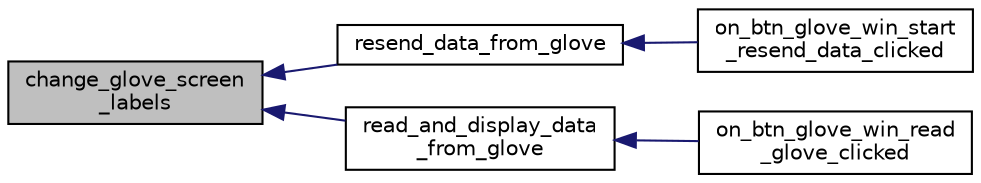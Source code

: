 digraph "change_glove_screen_labels"
{
  edge [fontname="Helvetica",fontsize="10",labelfontname="Helvetica",labelfontsize="10"];
  node [fontname="Helvetica",fontsize="10",shape=record];
  rankdir="LR";
  Node2 [label="change_glove_screen\l_labels",height=0.2,width=0.4,color="black", fillcolor="grey75", style="filled", fontcolor="black"];
  Node2 -> Node3 [dir="back",color="midnightblue",fontsize="10",style="solid",fontname="Helvetica"];
  Node3 [label="resend_data_from_glove",height=0.2,width=0.4,color="black", fillcolor="white", style="filled",URL="$main_8c.html#a001a1c13994c5a22528f1f7573a6616f",tooltip="Resends data from glove controller to robotic hand. "];
  Node3 -> Node4 [dir="back",color="midnightblue",fontsize="10",style="solid",fontname="Helvetica"];
  Node4 [label="on_btn_glove_win_start\l_resend_data_clicked",height=0.2,width=0.4,color="black", fillcolor="white", style="filled",URL="$main_8c.html#a77674c6081bf8345eef8ecb37bc9dd9b",tooltip="Starts/stops resending data from glove to hand after cliking on button. "];
  Node2 -> Node5 [dir="back",color="midnightblue",fontsize="10",style="solid",fontname="Helvetica"];
  Node5 [label="read_and_display_data\l_from_glove",height=0.2,width=0.4,color="black", fillcolor="white", style="filled",URL="$main_8c.html#af097ecc2dc18e3f70eeb8c0e2ffe0aab",tooltip="Read fingers positions from glove. "];
  Node5 -> Node6 [dir="back",color="midnightblue",fontsize="10",style="solid",fontname="Helvetica"];
  Node6 [label="on_btn_glove_win_read\l_glove_clicked",height=0.2,width=0.4,color="black", fillcolor="white", style="filled",URL="$main_8c.html#a99511eda2dbf3c756613536ee8a8383c",tooltip="Starts/stops reading data from glove after cliking on button. "];
}
